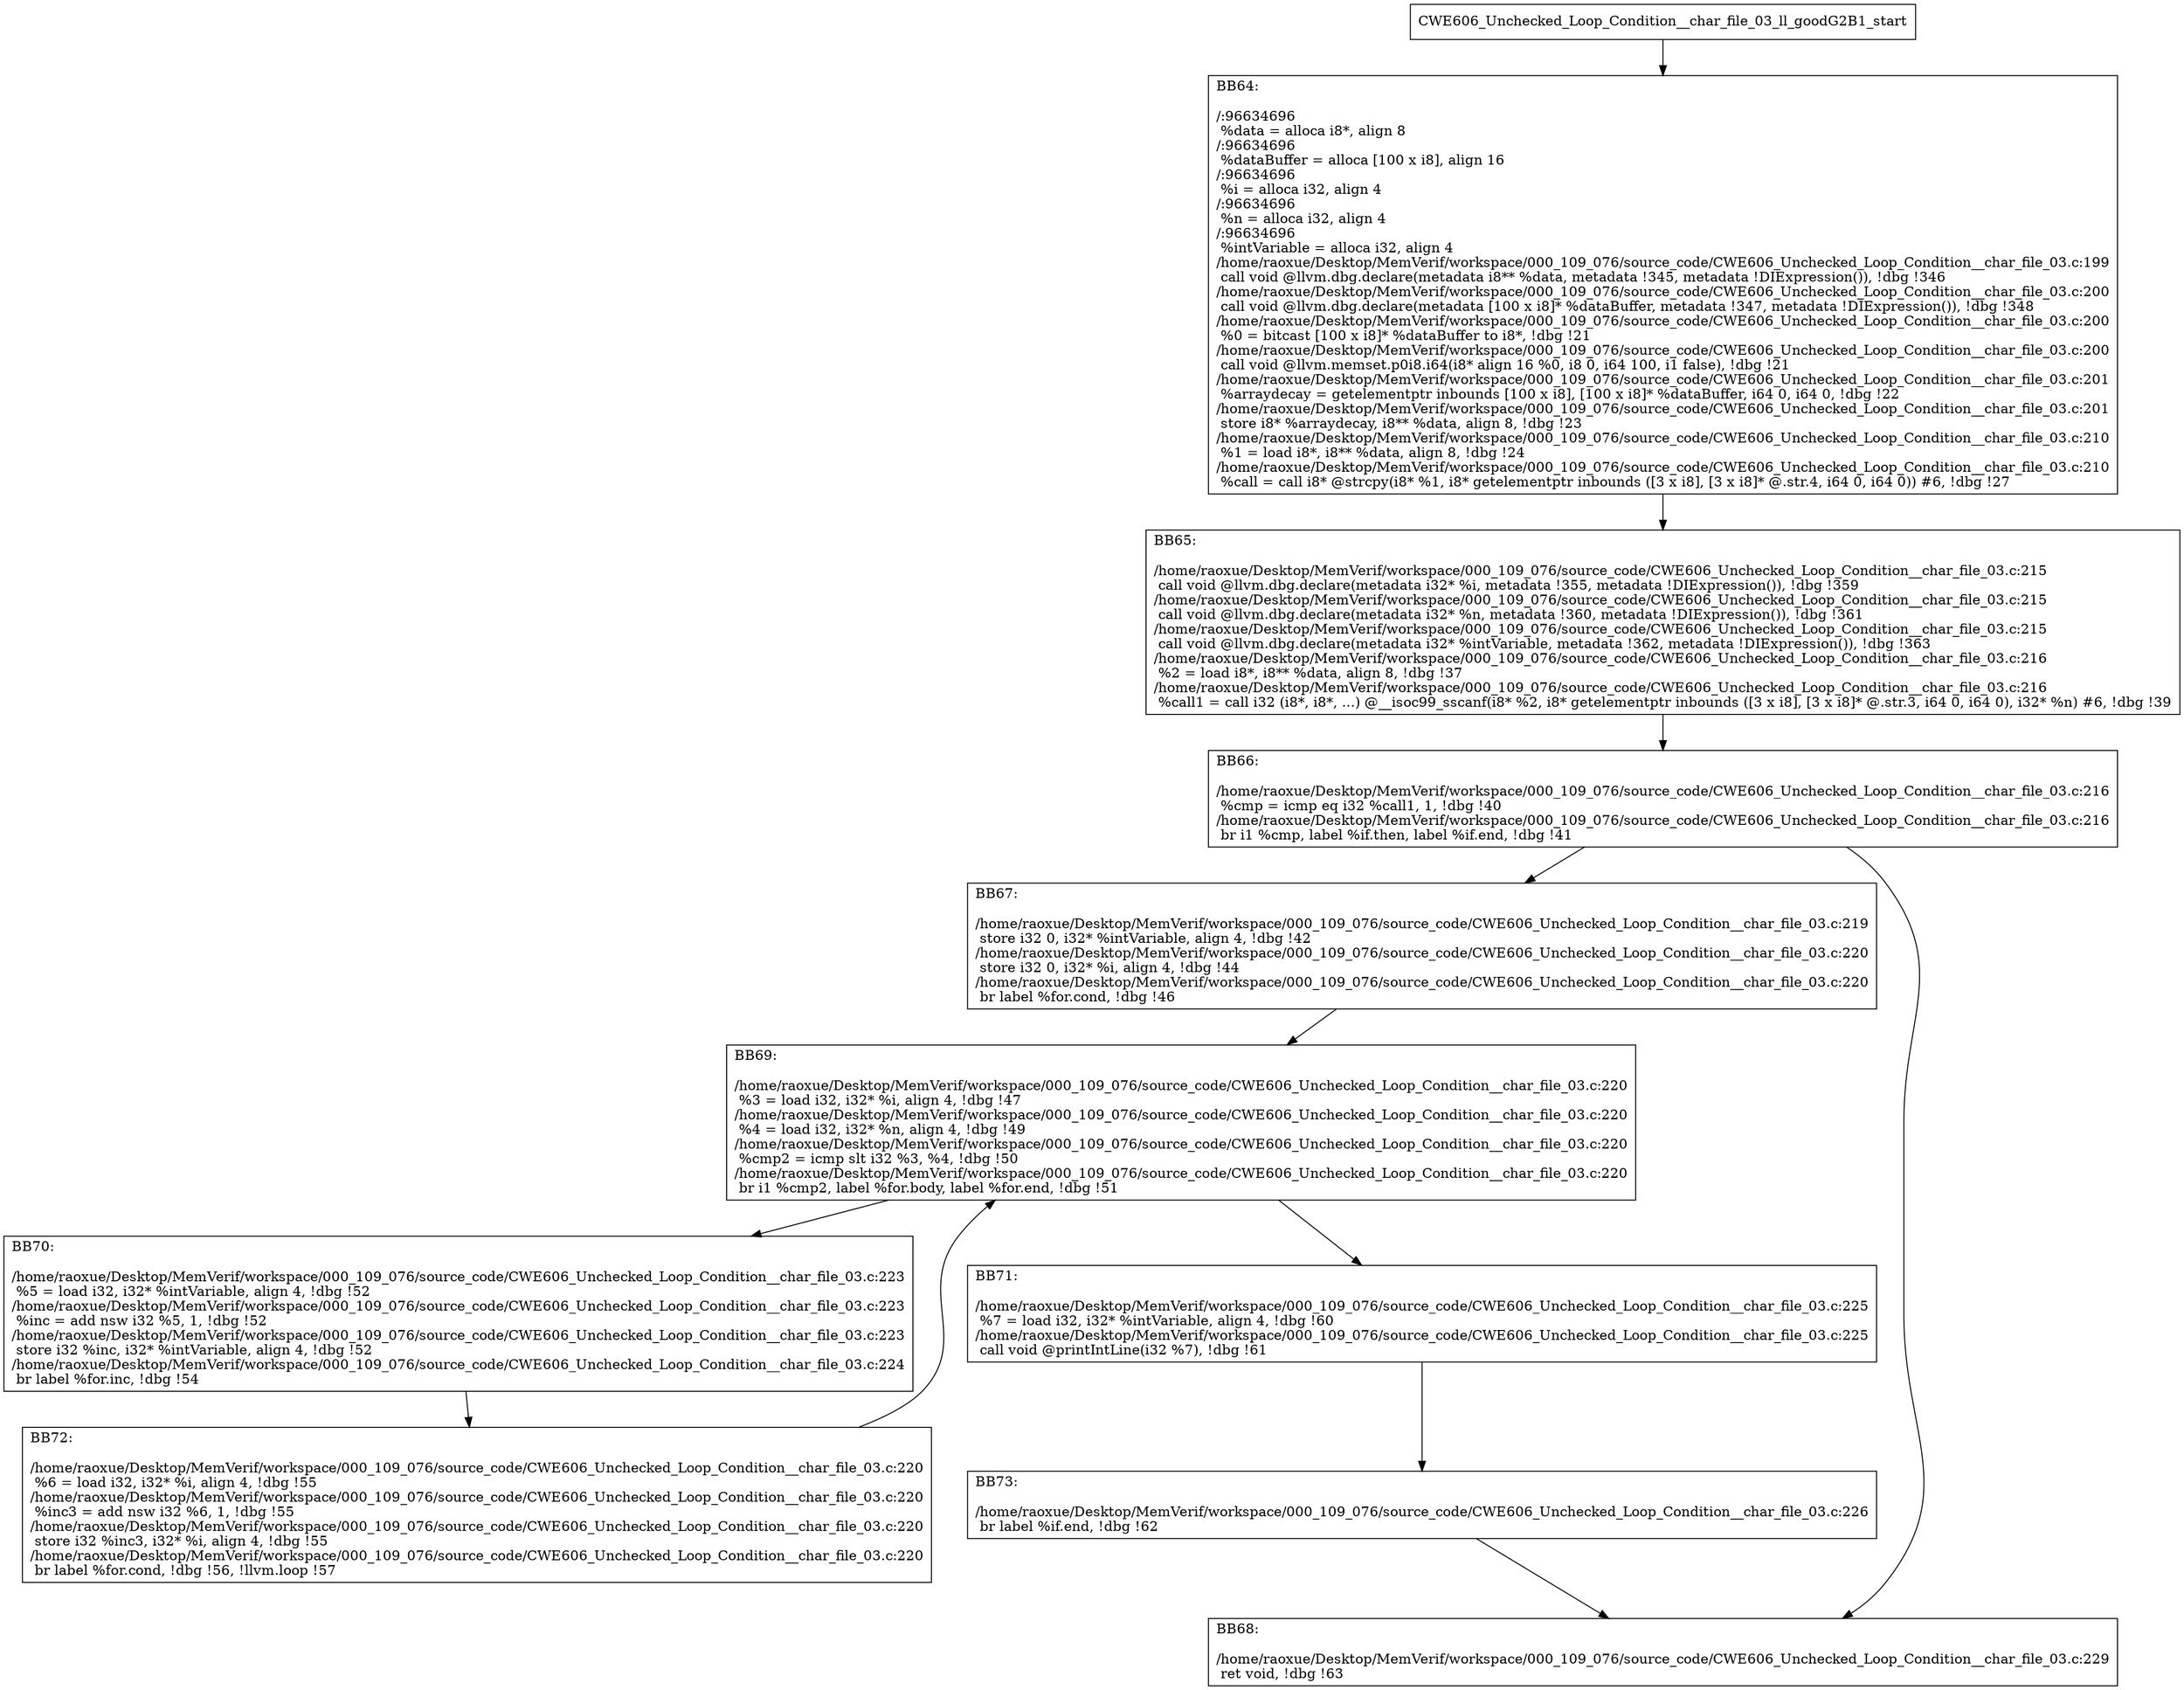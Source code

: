 digraph "CFG for'CWE606_Unchecked_Loop_Condition__char_file_03_ll_goodG2B1' function" {
	BBCWE606_Unchecked_Loop_Condition__char_file_03_ll_goodG2B1_start[shape=record,label="{CWE606_Unchecked_Loop_Condition__char_file_03_ll_goodG2B1_start}"];
	BBCWE606_Unchecked_Loop_Condition__char_file_03_ll_goodG2B1_start-> CWE606_Unchecked_Loop_Condition__char_file_03_ll_goodG2B1BB64;
	CWE606_Unchecked_Loop_Condition__char_file_03_ll_goodG2B1BB64 [shape=record, label="{BB64:\l\l/:96634696\l
  %data = alloca i8*, align 8\l
/:96634696\l
  %dataBuffer = alloca [100 x i8], align 16\l
/:96634696\l
  %i = alloca i32, align 4\l
/:96634696\l
  %n = alloca i32, align 4\l
/:96634696\l
  %intVariable = alloca i32, align 4\l
/home/raoxue/Desktop/MemVerif/workspace/000_109_076/source_code/CWE606_Unchecked_Loop_Condition__char_file_03.c:199\l
  call void @llvm.dbg.declare(metadata i8** %data, metadata !345, metadata !DIExpression()), !dbg !346\l
/home/raoxue/Desktop/MemVerif/workspace/000_109_076/source_code/CWE606_Unchecked_Loop_Condition__char_file_03.c:200\l
  call void @llvm.dbg.declare(metadata [100 x i8]* %dataBuffer, metadata !347, metadata !DIExpression()), !dbg !348\l
/home/raoxue/Desktop/MemVerif/workspace/000_109_076/source_code/CWE606_Unchecked_Loop_Condition__char_file_03.c:200\l
  %0 = bitcast [100 x i8]* %dataBuffer to i8*, !dbg !21\l
/home/raoxue/Desktop/MemVerif/workspace/000_109_076/source_code/CWE606_Unchecked_Loop_Condition__char_file_03.c:200\l
  call void @llvm.memset.p0i8.i64(i8* align 16 %0, i8 0, i64 100, i1 false), !dbg !21\l
/home/raoxue/Desktop/MemVerif/workspace/000_109_076/source_code/CWE606_Unchecked_Loop_Condition__char_file_03.c:201\l
  %arraydecay = getelementptr inbounds [100 x i8], [100 x i8]* %dataBuffer, i64 0, i64 0, !dbg !22\l
/home/raoxue/Desktop/MemVerif/workspace/000_109_076/source_code/CWE606_Unchecked_Loop_Condition__char_file_03.c:201\l
  store i8* %arraydecay, i8** %data, align 8, !dbg !23\l
/home/raoxue/Desktop/MemVerif/workspace/000_109_076/source_code/CWE606_Unchecked_Loop_Condition__char_file_03.c:210\l
  %1 = load i8*, i8** %data, align 8, !dbg !24\l
/home/raoxue/Desktop/MemVerif/workspace/000_109_076/source_code/CWE606_Unchecked_Loop_Condition__char_file_03.c:210\l
  %call = call i8* @strcpy(i8* %1, i8* getelementptr inbounds ([3 x i8], [3 x i8]* @.str.4, i64 0, i64 0)) #6, !dbg !27\l
}"];
	CWE606_Unchecked_Loop_Condition__char_file_03_ll_goodG2B1BB64-> CWE606_Unchecked_Loop_Condition__char_file_03_ll_goodG2B1BB65;
	CWE606_Unchecked_Loop_Condition__char_file_03_ll_goodG2B1BB65 [shape=record, label="{BB65:\l\l/home/raoxue/Desktop/MemVerif/workspace/000_109_076/source_code/CWE606_Unchecked_Loop_Condition__char_file_03.c:215\l
  call void @llvm.dbg.declare(metadata i32* %i, metadata !355, metadata !DIExpression()), !dbg !359\l
/home/raoxue/Desktop/MemVerif/workspace/000_109_076/source_code/CWE606_Unchecked_Loop_Condition__char_file_03.c:215\l
  call void @llvm.dbg.declare(metadata i32* %n, metadata !360, metadata !DIExpression()), !dbg !361\l
/home/raoxue/Desktop/MemVerif/workspace/000_109_076/source_code/CWE606_Unchecked_Loop_Condition__char_file_03.c:215\l
  call void @llvm.dbg.declare(metadata i32* %intVariable, metadata !362, metadata !DIExpression()), !dbg !363\l
/home/raoxue/Desktop/MemVerif/workspace/000_109_076/source_code/CWE606_Unchecked_Loop_Condition__char_file_03.c:216\l
  %2 = load i8*, i8** %data, align 8, !dbg !37\l
/home/raoxue/Desktop/MemVerif/workspace/000_109_076/source_code/CWE606_Unchecked_Loop_Condition__char_file_03.c:216\l
  %call1 = call i32 (i8*, i8*, ...) @__isoc99_sscanf(i8* %2, i8* getelementptr inbounds ([3 x i8], [3 x i8]* @.str.3, i64 0, i64 0), i32* %n) #6, !dbg !39\l
}"];
	CWE606_Unchecked_Loop_Condition__char_file_03_ll_goodG2B1BB65-> CWE606_Unchecked_Loop_Condition__char_file_03_ll_goodG2B1BB66;
	CWE606_Unchecked_Loop_Condition__char_file_03_ll_goodG2B1BB66 [shape=record, label="{BB66:\l\l/home/raoxue/Desktop/MemVerif/workspace/000_109_076/source_code/CWE606_Unchecked_Loop_Condition__char_file_03.c:216\l
  %cmp = icmp eq i32 %call1, 1, !dbg !40\l
/home/raoxue/Desktop/MemVerif/workspace/000_109_076/source_code/CWE606_Unchecked_Loop_Condition__char_file_03.c:216\l
  br i1 %cmp, label %if.then, label %if.end, !dbg !41\l
}"];
	CWE606_Unchecked_Loop_Condition__char_file_03_ll_goodG2B1BB66-> CWE606_Unchecked_Loop_Condition__char_file_03_ll_goodG2B1BB67;
	CWE606_Unchecked_Loop_Condition__char_file_03_ll_goodG2B1BB66-> CWE606_Unchecked_Loop_Condition__char_file_03_ll_goodG2B1BB68;
	CWE606_Unchecked_Loop_Condition__char_file_03_ll_goodG2B1BB67 [shape=record, label="{BB67:\l\l/home/raoxue/Desktop/MemVerif/workspace/000_109_076/source_code/CWE606_Unchecked_Loop_Condition__char_file_03.c:219\l
  store i32 0, i32* %intVariable, align 4, !dbg !42\l
/home/raoxue/Desktop/MemVerif/workspace/000_109_076/source_code/CWE606_Unchecked_Loop_Condition__char_file_03.c:220\l
  store i32 0, i32* %i, align 4, !dbg !44\l
/home/raoxue/Desktop/MemVerif/workspace/000_109_076/source_code/CWE606_Unchecked_Loop_Condition__char_file_03.c:220\l
  br label %for.cond, !dbg !46\l
}"];
	CWE606_Unchecked_Loop_Condition__char_file_03_ll_goodG2B1BB67-> CWE606_Unchecked_Loop_Condition__char_file_03_ll_goodG2B1BB69;
	CWE606_Unchecked_Loop_Condition__char_file_03_ll_goodG2B1BB69 [shape=record, label="{BB69:\l\l/home/raoxue/Desktop/MemVerif/workspace/000_109_076/source_code/CWE606_Unchecked_Loop_Condition__char_file_03.c:220\l
  %3 = load i32, i32* %i, align 4, !dbg !47\l
/home/raoxue/Desktop/MemVerif/workspace/000_109_076/source_code/CWE606_Unchecked_Loop_Condition__char_file_03.c:220\l
  %4 = load i32, i32* %n, align 4, !dbg !49\l
/home/raoxue/Desktop/MemVerif/workspace/000_109_076/source_code/CWE606_Unchecked_Loop_Condition__char_file_03.c:220\l
  %cmp2 = icmp slt i32 %3, %4, !dbg !50\l
/home/raoxue/Desktop/MemVerif/workspace/000_109_076/source_code/CWE606_Unchecked_Loop_Condition__char_file_03.c:220\l
  br i1 %cmp2, label %for.body, label %for.end, !dbg !51\l
}"];
	CWE606_Unchecked_Loop_Condition__char_file_03_ll_goodG2B1BB69-> CWE606_Unchecked_Loop_Condition__char_file_03_ll_goodG2B1BB70;
	CWE606_Unchecked_Loop_Condition__char_file_03_ll_goodG2B1BB69-> CWE606_Unchecked_Loop_Condition__char_file_03_ll_goodG2B1BB71;
	CWE606_Unchecked_Loop_Condition__char_file_03_ll_goodG2B1BB70 [shape=record, label="{BB70:\l\l/home/raoxue/Desktop/MemVerif/workspace/000_109_076/source_code/CWE606_Unchecked_Loop_Condition__char_file_03.c:223\l
  %5 = load i32, i32* %intVariable, align 4, !dbg !52\l
/home/raoxue/Desktop/MemVerif/workspace/000_109_076/source_code/CWE606_Unchecked_Loop_Condition__char_file_03.c:223\l
  %inc = add nsw i32 %5, 1, !dbg !52\l
/home/raoxue/Desktop/MemVerif/workspace/000_109_076/source_code/CWE606_Unchecked_Loop_Condition__char_file_03.c:223\l
  store i32 %inc, i32* %intVariable, align 4, !dbg !52\l
/home/raoxue/Desktop/MemVerif/workspace/000_109_076/source_code/CWE606_Unchecked_Loop_Condition__char_file_03.c:224\l
  br label %for.inc, !dbg !54\l
}"];
	CWE606_Unchecked_Loop_Condition__char_file_03_ll_goodG2B1BB70-> CWE606_Unchecked_Loop_Condition__char_file_03_ll_goodG2B1BB72;
	CWE606_Unchecked_Loop_Condition__char_file_03_ll_goodG2B1BB72 [shape=record, label="{BB72:\l\l/home/raoxue/Desktop/MemVerif/workspace/000_109_076/source_code/CWE606_Unchecked_Loop_Condition__char_file_03.c:220\l
  %6 = load i32, i32* %i, align 4, !dbg !55\l
/home/raoxue/Desktop/MemVerif/workspace/000_109_076/source_code/CWE606_Unchecked_Loop_Condition__char_file_03.c:220\l
  %inc3 = add nsw i32 %6, 1, !dbg !55\l
/home/raoxue/Desktop/MemVerif/workspace/000_109_076/source_code/CWE606_Unchecked_Loop_Condition__char_file_03.c:220\l
  store i32 %inc3, i32* %i, align 4, !dbg !55\l
/home/raoxue/Desktop/MemVerif/workspace/000_109_076/source_code/CWE606_Unchecked_Loop_Condition__char_file_03.c:220\l
  br label %for.cond, !dbg !56, !llvm.loop !57\l
}"];
	CWE606_Unchecked_Loop_Condition__char_file_03_ll_goodG2B1BB72-> CWE606_Unchecked_Loop_Condition__char_file_03_ll_goodG2B1BB69;
	CWE606_Unchecked_Loop_Condition__char_file_03_ll_goodG2B1BB71 [shape=record, label="{BB71:\l\l/home/raoxue/Desktop/MemVerif/workspace/000_109_076/source_code/CWE606_Unchecked_Loop_Condition__char_file_03.c:225\l
  %7 = load i32, i32* %intVariable, align 4, !dbg !60\l
/home/raoxue/Desktop/MemVerif/workspace/000_109_076/source_code/CWE606_Unchecked_Loop_Condition__char_file_03.c:225\l
  call void @printIntLine(i32 %7), !dbg !61\l
}"];
	CWE606_Unchecked_Loop_Condition__char_file_03_ll_goodG2B1BB71-> CWE606_Unchecked_Loop_Condition__char_file_03_ll_goodG2B1BB73;
	CWE606_Unchecked_Loop_Condition__char_file_03_ll_goodG2B1BB73 [shape=record, label="{BB73:\l\l/home/raoxue/Desktop/MemVerif/workspace/000_109_076/source_code/CWE606_Unchecked_Loop_Condition__char_file_03.c:226\l
  br label %if.end, !dbg !62\l
}"];
	CWE606_Unchecked_Loop_Condition__char_file_03_ll_goodG2B1BB73-> CWE606_Unchecked_Loop_Condition__char_file_03_ll_goodG2B1BB68;
	CWE606_Unchecked_Loop_Condition__char_file_03_ll_goodG2B1BB68 [shape=record, label="{BB68:\l\l/home/raoxue/Desktop/MemVerif/workspace/000_109_076/source_code/CWE606_Unchecked_Loop_Condition__char_file_03.c:229\l
  ret void, !dbg !63\l
}"];
}
